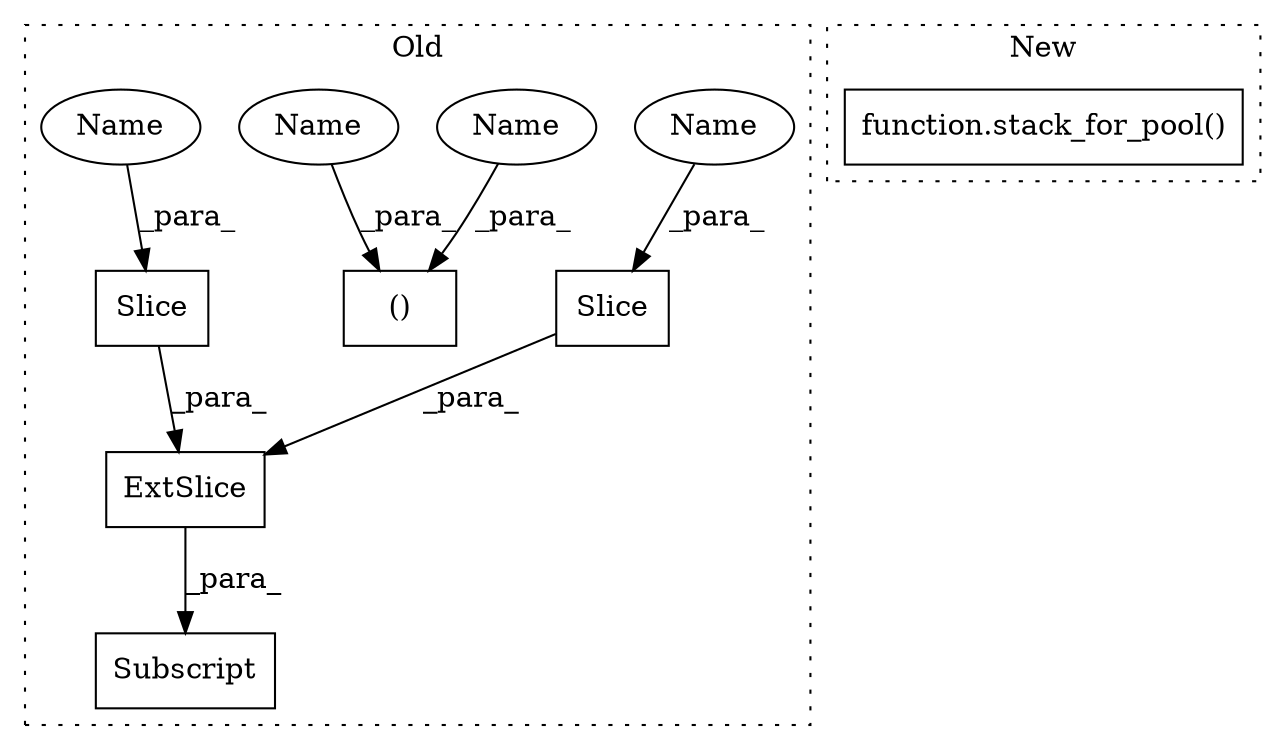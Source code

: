 digraph G {
subgraph cluster0 {
1 [label="ExtSlice" a="85" s="7618" l="2" shape="box"];
3 [label="Subscript" a="63" s="7618,0" l="37,0" shape="box"];
4 [label="Slice" a="80" s="7646" l="1" shape="box"];
5 [label="()" a="54" s="7445" l="4" shape="box"];
6 [label="Slice" a="80" s="7651" l="1" shape="box"];
7 [label="Name" a="87" s="7647" l="2" shape="ellipse"];
8 [label="Name" a="87" s="7443" l="2" shape="ellipse"];
9 [label="Name" a="87" s="7652" l="2" shape="ellipse"];
10 [label="Name" a="87" s="7447" l="2" shape="ellipse"];
label = "Old";
style="dotted";
}
subgraph cluster1 {
2 [label="function.stack_for_pool()" a="75" s="7104,7123" l="15,12" shape="box"];
label = "New";
style="dotted";
}
1 -> 3 [label="_para_"];
4 -> 1 [label="_para_"];
6 -> 1 [label="_para_"];
7 -> 4 [label="_para_"];
8 -> 5 [label="_para_"];
9 -> 6 [label="_para_"];
10 -> 5 [label="_para_"];
}